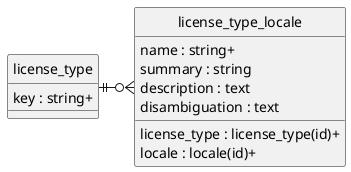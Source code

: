 @startuml uml
skinparam monochrome true
skinparam linetype ortho
hide circle

entity license_type {
    key : string+
}

entity license_type_locale {
    license_type : license_type(id)+
    locale : locale(id)+
    name : string+
    summary : string
    description : text
    disambiguation : text
}

license_type ||-r-o{ license_type_locale

@enduml
